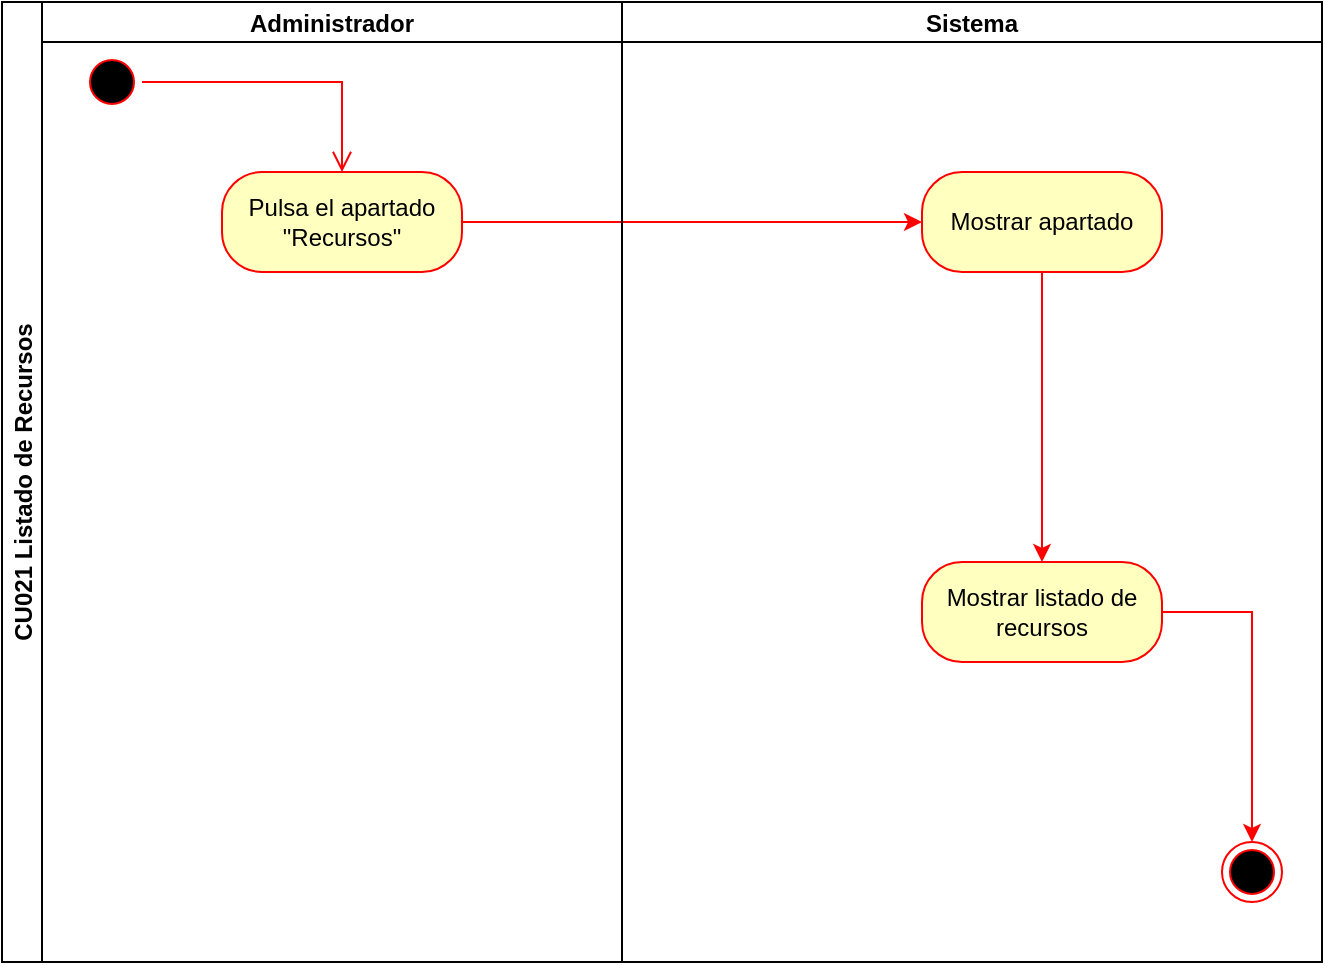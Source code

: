 <mxfile version="27.1.6">
  <diagram name="Página-1" id="e45OjPIBaFHz5NlUAJ0t">
    <mxGraphModel grid="1" page="1" gridSize="10" guides="1" tooltips="1" connect="1" arrows="1" fold="1" pageScale="1" pageWidth="827" pageHeight="1169" math="0" shadow="0">
      <root>
        <mxCell id="0" />
        <mxCell id="1" parent="0" />
        <mxCell id="sgAW8uFoZmO3ORvUETgr-3" value="CU021 Listado de Recursos" style="swimlane;childLayout=stackLayout;resizeParent=1;resizeParentMax=0;startSize=20;horizontal=0;horizontalStack=1;fontStyle=1" vertex="1" parent="1">
          <mxGeometry x="1737" y="345" width="660" height="480" as="geometry">
            <mxRectangle x="200" y="80" width="40" height="50" as="alternateBounds" />
          </mxGeometry>
        </mxCell>
        <mxCell id="sgAW8uFoZmO3ORvUETgr-4" style="edgeStyle=orthogonalEdgeStyle;rounded=0;orthogonalLoop=1;jettySize=auto;html=1;entryX=0;entryY=0.5;entryDx=0;entryDy=0;strokeColor=light-dark(#ff0000, #ededed);" edge="1" parent="sgAW8uFoZmO3ORvUETgr-3" source="7XIlE-nnwFlKDlA_zqHg-1" target="sgAW8uFoZmO3ORvUETgr-15">
          <mxGeometry relative="1" as="geometry">
            <Array as="points" />
            <mxPoint x="280" y="110" as="sourcePoint" />
          </mxGeometry>
        </mxCell>
        <mxCell id="sgAW8uFoZmO3ORvUETgr-6" value="Administrador" style="swimlane;startSize=20;" vertex="1" parent="sgAW8uFoZmO3ORvUETgr-3">
          <mxGeometry x="20" width="290" height="480" as="geometry" />
        </mxCell>
        <mxCell id="sgAW8uFoZmO3ORvUETgr-7" value="" style="ellipse;html=1;shape=startState;fillColor=#000000;strokeColor=#ff0000;fillStyle=auto;" vertex="1" parent="sgAW8uFoZmO3ORvUETgr-6">
          <mxGeometry x="20" y="25" width="30" height="30" as="geometry" />
        </mxCell>
        <mxCell id="sgAW8uFoZmO3ORvUETgr-9" value="" style="edgeStyle=orthogonalEdgeStyle;html=1;verticalAlign=bottom;endArrow=open;endSize=8;strokeColor=#ff0000;rounded=0;" edge="1" parent="sgAW8uFoZmO3ORvUETgr-6" source="sgAW8uFoZmO3ORvUETgr-7" target="7XIlE-nnwFlKDlA_zqHg-1">
          <mxGeometry relative="1" as="geometry">
            <mxPoint x="165" y="55" as="targetPoint" />
            <mxPoint x="340" y="320" as="sourcePoint" />
          </mxGeometry>
        </mxCell>
        <mxCell id="7XIlE-nnwFlKDlA_zqHg-1" value="Pulsa el apartado &quot;Recursos&quot;" style="rounded=1;whiteSpace=wrap;html=1;arcSize=40;fontColor=#000000;fillColor=#ffffc0;strokeColor=#ff0000;" vertex="1" parent="sgAW8uFoZmO3ORvUETgr-6">
          <mxGeometry x="90" y="85" width="120" height="50" as="geometry" />
        </mxCell>
        <mxCell id="sgAW8uFoZmO3ORvUETgr-14" value="Sistema" style="swimlane;startSize=20;" vertex="1" parent="sgAW8uFoZmO3ORvUETgr-3">
          <mxGeometry x="310" width="350" height="480" as="geometry" />
        </mxCell>
        <mxCell id="sgAW8uFoZmO3ORvUETgr-15" value="Mostrar apartado" style="rounded=1;whiteSpace=wrap;html=1;arcSize=40;fontColor=#000000;fillColor=#ffffc0;strokeColor=#ff0000;" vertex="1" parent="sgAW8uFoZmO3ORvUETgr-14">
          <mxGeometry x="150" y="85" width="120" height="50" as="geometry" />
        </mxCell>
        <mxCell id="sgAW8uFoZmO3ORvUETgr-16" value="" style="ellipse;html=1;shape=endState;fillColor=#000000;strokeColor=#ff0000;" vertex="1" parent="sgAW8uFoZmO3ORvUETgr-14">
          <mxGeometry x="300" y="420" width="30" height="30" as="geometry" />
        </mxCell>
        <mxCell id="sgAW8uFoZmO3ORvUETgr-17" value="Mostrar listado de recursos" style="rounded=1;whiteSpace=wrap;html=1;arcSize=40;fontColor=#000000;fillColor=#ffffc0;strokeColor=#ff0000;" vertex="1" parent="sgAW8uFoZmO3ORvUETgr-14">
          <mxGeometry x="150" y="280" width="120" height="50" as="geometry" />
        </mxCell>
        <mxCell id="sgAW8uFoZmO3ORvUETgr-18" style="edgeStyle=orthogonalEdgeStyle;rounded=0;orthogonalLoop=1;jettySize=auto;html=1;strokeColor=light-dark(#ff0000, #ededed);exitX=0.5;exitY=1;exitDx=0;exitDy=0;entryX=0.5;entryY=0;entryDx=0;entryDy=0;" edge="1" parent="sgAW8uFoZmO3ORvUETgr-14" source="sgAW8uFoZmO3ORvUETgr-15" target="sgAW8uFoZmO3ORvUETgr-17">
          <mxGeometry relative="1" as="geometry">
            <mxPoint x="-85" y="215" as="targetPoint" />
            <Array as="points">
              <mxPoint x="210" y="250" />
              <mxPoint x="210" y="250" />
            </Array>
          </mxGeometry>
        </mxCell>
        <mxCell id="sgAW8uFoZmO3ORvUETgr-21" style="edgeStyle=orthogonalEdgeStyle;rounded=0;orthogonalLoop=1;jettySize=auto;html=1;entryX=0.5;entryY=0;entryDx=0;entryDy=0;strokeColor=light-dark(#ff0000, #ededed);" edge="1" parent="sgAW8uFoZmO3ORvUETgr-14" source="sgAW8uFoZmO3ORvUETgr-17" target="sgAW8uFoZmO3ORvUETgr-16">
          <mxGeometry relative="1" as="geometry">
            <mxPoint x="-85" y="215" as="targetPoint" />
          </mxGeometry>
        </mxCell>
      </root>
    </mxGraphModel>
  </diagram>
</mxfile>
